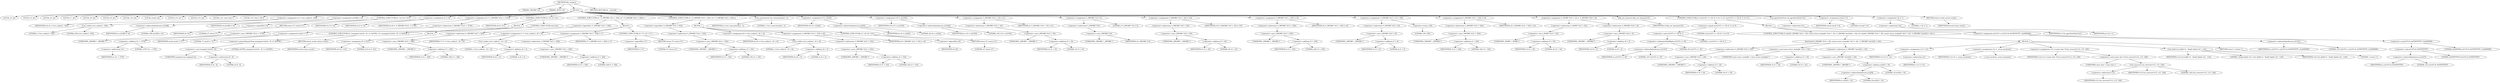 digraph tftp_connect {  
"1000113" [label = "(METHOD,tftp_connect)" ]
"1000114" [label = "(PARAM,_DWORD *a1)" ]
"1000115" [label = "(PARAM,_BYTE *a2)" ]
"1000116" [label = "(BLOCK,,)" ]
"1000117" [label = "(LOCAL,v4: int)" ]
"1000118" [label = "(LOCAL,v5: int)" ]
"1000119" [label = "(LOCAL,v6: int)" ]
"1000120" [label = "(LOCAL,v7: int)" ]
"1000121" [label = "(LOCAL,v8: int)" ]
"1000122" [label = "(LOCAL,v9: int)" ]
"1000123" [label = "(LOCAL,v10: int)" ]
"1000124" [label = "(LOCAL,result: int)" ]
"1000125" [label = "(LOCAL,v12: int *)" ]
"1000126" [label = "(LOCAL,v13: int)" ]
"1000127" [label = "(LOCAL,v14: const char *)" ]
"1000128" [label = "(LOCAL,v15: char [ 128 ])" ]
"1000129" [label = "(<operator>.assignment,v4 = Curl_ccalloc(1, 336))" ]
"1000130" [label = "(IDENTIFIER,v4,v4 = Curl_ccalloc(1, 336))" ]
"1000131" [label = "(Curl_ccalloc,Curl_ccalloc(1, 336))" ]
"1000132" [label = "(LITERAL,1,Curl_ccalloc(1, 336))" ]
"1000133" [label = "(LITERAL,336,Curl_ccalloc(1, 336))" ]
"1000134" [label = "(<operator>.assignment,a1[188] = v4)" ]
"1000135" [label = "(<operator>.indirectIndexAccess,a1[188])" ]
"1000136" [label = "(IDENTIFIER,a1,a1[188] = v4)" ]
"1000137" [label = "(LITERAL,188,a1[188] = v4)" ]
"1000138" [label = "(IDENTIFIER,v4,a1[188] = v4)" ]
"1000139" [label = "(CONTROL_STRUCTURE,if ( !v4 ),if ( !v4 ))" ]
"1000140" [label = "(<operator>.logicalNot,!v4)" ]
"1000141" [label = "(IDENTIFIER,v4,!v4)" ]
"1000142" [label = "(RETURN,return 27;,return 27;)" ]
"1000143" [label = "(LITERAL,27,return 27;)" ]
"1000144" [label = "(<operator>.assignment,v5 = v4)" ]
"1000145" [label = "(IDENTIFIER,v5,v5 = v4)" ]
"1000146" [label = "(IDENTIFIER,v4,v5 = v4)" ]
"1000147" [label = "(<operator>.assignment,v6 = *(_DWORD *)(*a1 + 1576))" ]
"1000148" [label = "(IDENTIFIER,v6,v6 = *(_DWORD *)(*a1 + 1576))" ]
"1000149" [label = "(<operator>.indirection,*(_DWORD *)(*a1 + 1576))" ]
"1000150" [label = "(<operator>.cast,(_DWORD *)(*a1 + 1576))" ]
"1000151" [label = "(UNKNOWN,_DWORD *,_DWORD *)" ]
"1000152" [label = "(<operator>.addition,*a1 + 1576)" ]
"1000153" [label = "(<operator>.indirection,*a1)" ]
"1000154" [label = "(IDENTIFIER,a1,*a1 + 1576)" ]
"1000155" [label = "(LITERAL,1576,*a1 + 1576)" ]
"1000156" [label = "(CONTROL_STRUCTURE,if ( v6 ),if ( v6 ))" ]
"1000157" [label = "(IDENTIFIER,v6,if ( v6 ))" ]
"1000158" [label = "(BLOCK,,)" ]
"1000159" [label = "(<operator>.assignment,result = 71)" ]
"1000160" [label = "(IDENTIFIER,result,result = 71)" ]
"1000161" [label = "(LITERAL,71,result = 71)" ]
"1000162" [label = "(CONTROL_STRUCTURE,if ( (unsigned int)(v6 - 8) >= 0xFFB1 ),if ( (unsigned int)(v6 - 8) >= 0xFFB1 ))" ]
"1000163" [label = "(<operator>.greaterEqualsThan,(unsigned int)(v6 - 8) >= 0xFFB1)" ]
"1000164" [label = "(<operator>.cast,(unsigned int)(v6 - 8))" ]
"1000165" [label = "(UNKNOWN,unsigned int,unsigned int)" ]
"1000166" [label = "(<operator>.subtraction,v6 - 8)" ]
"1000167" [label = "(IDENTIFIER,v6,v6 - 8)" ]
"1000168" [label = "(LITERAL,8,v6 - 8)" ]
"1000169" [label = "(LITERAL,0xFFB1,(unsigned int)(v6 - 8) >= 0xFFB1)" ]
"1000170" [label = "(RETURN,return result;,return result;)" ]
"1000171" [label = "(IDENTIFIER,result,return result;)" ]
"1000172" [label = "(CONTROL_STRUCTURE,else,else)" ]
"1000173" [label = "(BLOCK,,)" ]
"1000174" [label = "(<operator>.assignment,v6 = 512)" ]
"1000175" [label = "(IDENTIFIER,v6,v6 = 512)" ]
"1000176" [label = "(LITERAL,512,v6 = 512)" ]
"1000177" [label = "(CONTROL_STRUCTURE,if ( !*(_DWORD *)(v5 + 328) ),if ( !*(_DWORD *)(v5 + 328) ))" ]
"1000178" [label = "(<operator>.logicalNot,!*(_DWORD *)(v5 + 328))" ]
"1000179" [label = "(<operator>.indirection,*(_DWORD *)(v5 + 328))" ]
"1000180" [label = "(<operator>.cast,(_DWORD *)(v5 + 328))" ]
"1000181" [label = "(UNKNOWN,_DWORD *,_DWORD *)" ]
"1000182" [label = "(<operator>.addition,v5 + 328)" ]
"1000183" [label = "(IDENTIFIER,v5,v5 + 328)" ]
"1000184" [label = "(LITERAL,328,v5 + 328)" ]
"1000185" [label = "(BLOCK,,)" ]
"1000186" [label = "(<operator>.assignment,v7 = Curl_ccalloc(1, v6 + 4))" ]
"1000187" [label = "(IDENTIFIER,v7,v7 = Curl_ccalloc(1, v6 + 4))" ]
"1000188" [label = "(Curl_ccalloc,Curl_ccalloc(1, v6 + 4))" ]
"1000189" [label = "(LITERAL,1,Curl_ccalloc(1, v6 + 4))" ]
"1000190" [label = "(<operator>.addition,v6 + 4)" ]
"1000191" [label = "(IDENTIFIER,v6,v6 + 4)" ]
"1000192" [label = "(LITERAL,4,v6 + 4)" ]
"1000193" [label = "(<operator>.assignment,*(_DWORD *)(v5 + 328) = v7)" ]
"1000194" [label = "(<operator>.indirection,*(_DWORD *)(v5 + 328))" ]
"1000195" [label = "(<operator>.cast,(_DWORD *)(v5 + 328))" ]
"1000196" [label = "(UNKNOWN,_DWORD *,_DWORD *)" ]
"1000197" [label = "(<operator>.addition,v5 + 328)" ]
"1000198" [label = "(IDENTIFIER,v5,v5 + 328)" ]
"1000199" [label = "(LITERAL,328,v5 + 328)" ]
"1000200" [label = "(IDENTIFIER,v7,*(_DWORD *)(v5 + 328) = v7)" ]
"1000201" [label = "(CONTROL_STRUCTURE,if ( !v7 ),if ( !v7 ))" ]
"1000202" [label = "(<operator>.logicalNot,!v7)" ]
"1000203" [label = "(IDENTIFIER,v7,!v7)" ]
"1000204" [label = "(RETURN,return 27;,return 27;)" ]
"1000205" [label = "(LITERAL,27,return 27;)" ]
"1000206" [label = "(CONTROL_STRUCTURE,if ( !*(_DWORD *)(v5 + 332) ),if ( !*(_DWORD *)(v5 + 332) ))" ]
"1000207" [label = "(<operator>.logicalNot,!*(_DWORD *)(v5 + 332))" ]
"1000208" [label = "(<operator>.indirection,*(_DWORD *)(v5 + 332))" ]
"1000209" [label = "(<operator>.cast,(_DWORD *)(v5 + 332))" ]
"1000210" [label = "(UNKNOWN,_DWORD *,_DWORD *)" ]
"1000211" [label = "(<operator>.addition,v5 + 332)" ]
"1000212" [label = "(IDENTIFIER,v5,v5 + 332)" ]
"1000213" [label = "(LITERAL,332,v5 + 332)" ]
"1000214" [label = "(BLOCK,,)" ]
"1000215" [label = "(<operator>.assignment,v8 = Curl_ccalloc(1, v6 + 4))" ]
"1000216" [label = "(IDENTIFIER,v8,v8 = Curl_ccalloc(1, v6 + 4))" ]
"1000217" [label = "(Curl_ccalloc,Curl_ccalloc(1, v6 + 4))" ]
"1000218" [label = "(LITERAL,1,Curl_ccalloc(1, v6 + 4))" ]
"1000219" [label = "(<operator>.addition,v6 + 4)" ]
"1000220" [label = "(IDENTIFIER,v6,v6 + 4)" ]
"1000221" [label = "(LITERAL,4,v6 + 4)" ]
"1000222" [label = "(<operator>.assignment,*(_DWORD *)(v5 + 332) = v8)" ]
"1000223" [label = "(<operator>.indirection,*(_DWORD *)(v5 + 332))" ]
"1000224" [label = "(<operator>.cast,(_DWORD *)(v5 + 332))" ]
"1000225" [label = "(UNKNOWN,_DWORD *,_DWORD *)" ]
"1000226" [label = "(<operator>.addition,v5 + 332)" ]
"1000227" [label = "(IDENTIFIER,v5,v5 + 332)" ]
"1000228" [label = "(LITERAL,332,v5 + 332)" ]
"1000229" [label = "(IDENTIFIER,v8,*(_DWORD *)(v5 + 332) = v8)" ]
"1000230" [label = "(CONTROL_STRUCTURE,if ( !v8 ),if ( !v8 ))" ]
"1000231" [label = "(<operator>.logicalNot,!v8)" ]
"1000232" [label = "(IDENTIFIER,v8,!v8)" ]
"1000233" [label = "(RETURN,return 27;,return 27;)" ]
"1000234" [label = "(LITERAL,27,return 27;)" ]
"1000235" [label = "(Curl_conncontrol,Curl_conncontrol(a1, 1))" ]
"1000236" [label = "(IDENTIFIER,a1,Curl_conncontrol(a1, 1))" ]
"1000237" [label = "(LITERAL,1,Curl_conncontrol(a1, 1))" ]
"1000238" [label = "(<operator>.assignment,v9 = a1[20])" ]
"1000239" [label = "(IDENTIFIER,v9,v9 = a1[20])" ]
"1000240" [label = "(<operator>.indirectIndexAccess,a1[20])" ]
"1000241" [label = "(IDENTIFIER,a1,v9 = a1[20])" ]
"1000242" [label = "(LITERAL,20,v9 = a1[20])" ]
"1000243" [label = "(<operator>.assignment,v10 = a1[105])" ]
"1000244" [label = "(IDENTIFIER,v10,v10 = a1[105])" ]
"1000245" [label = "(<operator>.indirectIndexAccess,a1[105])" ]
"1000246" [label = "(IDENTIFIER,a1,v10 = a1[105])" ]
"1000247" [label = "(LITERAL,105,v10 = a1[105])" ]
"1000248" [label = "(<operator>.assignment,*(_DWORD *)(v5 + 16) = a1)" ]
"1000249" [label = "(<operator>.indirection,*(_DWORD *)(v5 + 16))" ]
"1000250" [label = "(<operator>.cast,(_DWORD *)(v5 + 16))" ]
"1000251" [label = "(UNKNOWN,_DWORD *,_DWORD *)" ]
"1000252" [label = "(<operator>.addition,v5 + 16)" ]
"1000253" [label = "(IDENTIFIER,v5,v5 + 16)" ]
"1000254" [label = "(LITERAL,16,v5 + 16)" ]
"1000255" [label = "(IDENTIFIER,a1,*(_DWORD *)(v5 + 16) = a1)" ]
"1000256" [label = "(<operator>.assignment,*(_DWORD *)v5 = 0)" ]
"1000257" [label = "(<operator>.indirection,*(_DWORD *)v5)" ]
"1000258" [label = "(<operator>.cast,(_DWORD *)v5)" ]
"1000259" [label = "(UNKNOWN,_DWORD *,_DWORD *)" ]
"1000260" [label = "(IDENTIFIER,v5,(_DWORD *)v5)" ]
"1000261" [label = "(LITERAL,0,*(_DWORD *)v5 = 0)" ]
"1000262" [label = "(<operator>.assignment,*(_DWORD *)(v5 + 20) = v10)" ]
"1000263" [label = "(<operator>.indirection,*(_DWORD *)(v5 + 20))" ]
"1000264" [label = "(<operator>.cast,(_DWORD *)(v5 + 20))" ]
"1000265" [label = "(UNKNOWN,_DWORD *,_DWORD *)" ]
"1000266" [label = "(<operator>.addition,v5 + 20)" ]
"1000267" [label = "(IDENTIFIER,v5,v5 + 20)" ]
"1000268" [label = "(LITERAL,20,v5 + 20)" ]
"1000269" [label = "(IDENTIFIER,v10,*(_DWORD *)(v5 + 20) = v10)" ]
"1000270" [label = "(<operator>.assignment,*(_DWORD *)(v5 + 320) = v6)" ]
"1000271" [label = "(<operator>.indirection,*(_DWORD *)(v5 + 320))" ]
"1000272" [label = "(<operator>.cast,(_DWORD *)(v5 + 320))" ]
"1000273" [label = "(UNKNOWN,_DWORD *,_DWORD *)" ]
"1000274" [label = "(<operator>.addition,v5 + 320)" ]
"1000275" [label = "(IDENTIFIER,v5,v5 + 320)" ]
"1000276" [label = "(LITERAL,320,v5 + 320)" ]
"1000277" [label = "(IDENTIFIER,v6,*(_DWORD *)(v5 + 320) = v6)" ]
"1000278" [label = "(<operator>.assignment,*(_DWORD *)(v5 + 8) = -100)" ]
"1000279" [label = "(<operator>.indirection,*(_DWORD *)(v5 + 8))" ]
"1000280" [label = "(<operator>.cast,(_DWORD *)(v5 + 8))" ]
"1000281" [label = "(UNKNOWN,_DWORD *,_DWORD *)" ]
"1000282" [label = "(<operator>.addition,v5 + 8)" ]
"1000283" [label = "(IDENTIFIER,v5,v5 + 8)" ]
"1000284" [label = "(LITERAL,8,v5 + 8)" ]
"1000285" [label = "(<operator>.minus,-100)" ]
"1000286" [label = "(LITERAL,100,-100)" ]
"1000287" [label = "(<operator>.assignment,*(_DWORD *)(v5 + 324) = v6)" ]
"1000288" [label = "(<operator>.indirection,*(_DWORD *)(v5 + 324))" ]
"1000289" [label = "(<operator>.cast,(_DWORD *)(v5 + 324))" ]
"1000290" [label = "(UNKNOWN,_DWORD *,_DWORD *)" ]
"1000291" [label = "(<operator>.addition,v5 + 324)" ]
"1000292" [label = "(IDENTIFIER,v5,v5 + 324)" ]
"1000293" [label = "(LITERAL,324,v5 + 324)" ]
"1000294" [label = "(IDENTIFIER,v6,*(_DWORD *)(v5 + 324) = v6)" ]
"1000295" [label = "(<operator>.assignment,*(_WORD *)(v5 + 52) = *(_DWORD *)(v9 + 4))" ]
"1000296" [label = "(<operator>.indirection,*(_WORD *)(v5 + 52))" ]
"1000297" [label = "(<operator>.cast,(_WORD *)(v5 + 52))" ]
"1000298" [label = "(UNKNOWN,_WORD *,_WORD *)" ]
"1000299" [label = "(<operator>.addition,v5 + 52)" ]
"1000300" [label = "(IDENTIFIER,v5,v5 + 52)" ]
"1000301" [label = "(LITERAL,52,v5 + 52)" ]
"1000302" [label = "(<operator>.indirection,*(_DWORD *)(v9 + 4))" ]
"1000303" [label = "(<operator>.cast,(_DWORD *)(v9 + 4))" ]
"1000304" [label = "(UNKNOWN,_DWORD *,_DWORD *)" ]
"1000305" [label = "(<operator>.addition,v9 + 4)" ]
"1000306" [label = "(IDENTIFIER,v9,v9 + 4)" ]
"1000307" [label = "(LITERAL,4,v9 + 4)" ]
"1000308" [label = "(tftp_set_timeouts,tftp_set_timeouts(v5))" ]
"1000309" [label = "(IDENTIFIER,v5,tftp_set_timeouts(v5))" ]
"1000310" [label = "(CONTROL_STRUCTURE,if ( ((a1[147] >> 25) & 1) == 0 ),if ( ((a1[147] >> 25) & 1) == 0 ))" ]
"1000311" [label = "(<operator>.equals,((a1[147] >> 25) & 1) == 0)" ]
"1000312" [label = "(<operator>.and,(a1[147] >> 25) & 1)" ]
"1000313" [label = "(<operator>.arithmeticShiftRight,a1[147] >> 25)" ]
"1000314" [label = "(<operator>.indirectIndexAccess,a1[147])" ]
"1000315" [label = "(IDENTIFIER,a1,a1[147] >> 25)" ]
"1000316" [label = "(LITERAL,147,a1[147] >> 25)" ]
"1000317" [label = "(LITERAL,25,a1[147] >> 25)" ]
"1000318" [label = "(LITERAL,1,(a1[147] >> 25) & 1)" ]
"1000319" [label = "(LITERAL,0,((a1[147] >> 25) & 1) == 0)" ]
"1000320" [label = "(BLOCK,,)" ]
"1000321" [label = "(CONTROL_STRUCTURE,if ( bind(*(_DWORD *)(v5 + 20), (const struct sockaddr *)(v5 + 52), *(_DWORD *)(a1[20] + 16)) ),if ( bind(*(_DWORD *)(v5 + 20), (const struct sockaddr *)(v5 + 52), *(_DWORD *)(a1[20] + 16)) ))" ]
"1000322" [label = "(bind,bind(*(_DWORD *)(v5 + 20), (const struct sockaddr *)(v5 + 52), *(_DWORD *)(a1[20] + 16)))" ]
"1000323" [label = "(<operator>.indirection,*(_DWORD *)(v5 + 20))" ]
"1000324" [label = "(<operator>.cast,(_DWORD *)(v5 + 20))" ]
"1000325" [label = "(UNKNOWN,_DWORD *,_DWORD *)" ]
"1000326" [label = "(<operator>.addition,v5 + 20)" ]
"1000327" [label = "(IDENTIFIER,v5,v5 + 20)" ]
"1000328" [label = "(LITERAL,20,v5 + 20)" ]
"1000329" [label = "(<operator>.cast,(const struct sockaddr *)(v5 + 52))" ]
"1000330" [label = "(UNKNOWN,const struct sockaddr *,const struct sockaddr *)" ]
"1000331" [label = "(<operator>.addition,v5 + 52)" ]
"1000332" [label = "(IDENTIFIER,v5,v5 + 52)" ]
"1000333" [label = "(LITERAL,52,v5 + 52)" ]
"1000334" [label = "(<operator>.indirection,*(_DWORD *)(a1[20] + 16))" ]
"1000335" [label = "(<operator>.cast,(_DWORD *)(a1[20] + 16))" ]
"1000336" [label = "(UNKNOWN,_DWORD *,_DWORD *)" ]
"1000337" [label = "(<operator>.addition,a1[20] + 16)" ]
"1000338" [label = "(<operator>.indirectIndexAccess,a1[20])" ]
"1000339" [label = "(IDENTIFIER,a1,a1[20] + 16)" ]
"1000340" [label = "(LITERAL,20,a1[20] + 16)" ]
"1000341" [label = "(LITERAL,16,a1[20] + 16)" ]
"1000342" [label = "(BLOCK,,)" ]
"1000343" [label = "(<operator>.assignment,v13 = *a1)" ]
"1000344" [label = "(IDENTIFIER,v13,v13 = *a1)" ]
"1000345" [label = "(<operator>.indirection,*a1)" ]
"1000346" [label = "(IDENTIFIER,a1,v13 = *a1)" ]
"1000347" [label = "(<operator>.assignment,v12 = _errno_location())" ]
"1000348" [label = "(IDENTIFIER,v12,v12 = _errno_location())" ]
"1000349" [label = "(_errno_location,_errno_location())" ]
"1000350" [label = "(<operator>.assignment,v14 = (const char *)Curl_strerror(*v12, v15, 128))" ]
"1000351" [label = "(IDENTIFIER,v14,v14 = (const char *)Curl_strerror(*v12, v15, 128))" ]
"1000352" [label = "(<operator>.cast,(const char *)Curl_strerror(*v12, v15, 128))" ]
"1000353" [label = "(UNKNOWN,const char *,const char *)" ]
"1000354" [label = "(Curl_strerror,Curl_strerror(*v12, v15, 128))" ]
"1000355" [label = "(<operator>.indirection,*v12)" ]
"1000356" [label = "(IDENTIFIER,v12,Curl_strerror(*v12, v15, 128))" ]
"1000357" [label = "(IDENTIFIER,v15,Curl_strerror(*v12, v15, 128))" ]
"1000358" [label = "(LITERAL,128,Curl_strerror(*v12, v15, 128))" ]
"1000359" [label = "(Curl_failf,Curl_failf(v13, \"bind() failed; %s\", v14))" ]
"1000360" [label = "(IDENTIFIER,v13,Curl_failf(v13, \"bind() failed; %s\", v14))" ]
"1000361" [label = "(LITERAL,\"bind() failed; %s\",Curl_failf(v13, \"bind() failed; %s\", v14))" ]
"1000362" [label = "(IDENTIFIER,v14,Curl_failf(v13, \"bind() failed; %s\", v14))" ]
"1000363" [label = "(RETURN,return 7;,return 7;)" ]
"1000364" [label = "(LITERAL,7,return 7;)" ]
"1000365" [label = "(<operator>.assignment,a1[147] = a1[147] & 0xFDFFFFFF | 0x2000000)" ]
"1000366" [label = "(<operator>.indirectIndexAccess,a1[147])" ]
"1000367" [label = "(IDENTIFIER,a1,a1[147] = a1[147] & 0xFDFFFFFF | 0x2000000)" ]
"1000368" [label = "(LITERAL,147,a1[147] = a1[147] & 0xFDFFFFFF | 0x2000000)" ]
"1000369" [label = "(<operator>.or,a1[147] & 0xFDFFFFFF | 0x2000000)" ]
"1000370" [label = "(<operator>.and,a1[147] & 0xFDFFFFFF)" ]
"1000371" [label = "(<operator>.indirectIndexAccess,a1[147])" ]
"1000372" [label = "(IDENTIFIER,a1,a1[147] & 0xFDFFFFFF)" ]
"1000373" [label = "(LITERAL,147,a1[147] & 0xFDFFFFFF)" ]
"1000374" [label = "(LITERAL,0xFDFFFFFF,a1[147] & 0xFDFFFFFF)" ]
"1000375" [label = "(LITERAL,0x2000000,a1[147] & 0xFDFFFFFF | 0x2000000)" ]
"1000376" [label = "(Curl_pgrsStartNow,Curl_pgrsStartNow(*a1))" ]
"1000377" [label = "(<operator>.indirection,*a1)" ]
"1000378" [label = "(IDENTIFIER,a1,Curl_pgrsStartNow(*a1))" ]
"1000379" [label = "(<operator>.assignment,result = 0)" ]
"1000380" [label = "(IDENTIFIER,result,result = 0)" ]
"1000381" [label = "(LITERAL,0,result = 0)" ]
"1000382" [label = "(<operator>.assignment,*a2 = 1)" ]
"1000383" [label = "(<operator>.indirection,*a2)" ]
"1000384" [label = "(IDENTIFIER,a2,*a2 = 1)" ]
"1000385" [label = "(LITERAL,1,*a2 = 1)" ]
"1000386" [label = "(RETURN,return result;,return result;)" ]
"1000387" [label = "(IDENTIFIER,result,return result;)" ]
"1000388" [label = "(METHOD_RETURN,int __fastcall)" ]
  "1000113" -> "1000114" 
  "1000113" -> "1000115" 
  "1000113" -> "1000116" 
  "1000113" -> "1000388" 
  "1000116" -> "1000117" 
  "1000116" -> "1000118" 
  "1000116" -> "1000119" 
  "1000116" -> "1000120" 
  "1000116" -> "1000121" 
  "1000116" -> "1000122" 
  "1000116" -> "1000123" 
  "1000116" -> "1000124" 
  "1000116" -> "1000125" 
  "1000116" -> "1000126" 
  "1000116" -> "1000127" 
  "1000116" -> "1000128" 
  "1000116" -> "1000129" 
  "1000116" -> "1000134" 
  "1000116" -> "1000139" 
  "1000116" -> "1000144" 
  "1000116" -> "1000147" 
  "1000116" -> "1000156" 
  "1000116" -> "1000177" 
  "1000116" -> "1000206" 
  "1000116" -> "1000235" 
  "1000116" -> "1000238" 
  "1000116" -> "1000243" 
  "1000116" -> "1000248" 
  "1000116" -> "1000256" 
  "1000116" -> "1000262" 
  "1000116" -> "1000270" 
  "1000116" -> "1000278" 
  "1000116" -> "1000287" 
  "1000116" -> "1000295" 
  "1000116" -> "1000308" 
  "1000116" -> "1000310" 
  "1000116" -> "1000376" 
  "1000116" -> "1000379" 
  "1000116" -> "1000382" 
  "1000116" -> "1000386" 
  "1000129" -> "1000130" 
  "1000129" -> "1000131" 
  "1000131" -> "1000132" 
  "1000131" -> "1000133" 
  "1000134" -> "1000135" 
  "1000134" -> "1000138" 
  "1000135" -> "1000136" 
  "1000135" -> "1000137" 
  "1000139" -> "1000140" 
  "1000139" -> "1000142" 
  "1000140" -> "1000141" 
  "1000142" -> "1000143" 
  "1000144" -> "1000145" 
  "1000144" -> "1000146" 
  "1000147" -> "1000148" 
  "1000147" -> "1000149" 
  "1000149" -> "1000150" 
  "1000150" -> "1000151" 
  "1000150" -> "1000152" 
  "1000152" -> "1000153" 
  "1000152" -> "1000155" 
  "1000153" -> "1000154" 
  "1000156" -> "1000157" 
  "1000156" -> "1000158" 
  "1000156" -> "1000172" 
  "1000158" -> "1000159" 
  "1000158" -> "1000162" 
  "1000159" -> "1000160" 
  "1000159" -> "1000161" 
  "1000162" -> "1000163" 
  "1000162" -> "1000170" 
  "1000163" -> "1000164" 
  "1000163" -> "1000169" 
  "1000164" -> "1000165" 
  "1000164" -> "1000166" 
  "1000166" -> "1000167" 
  "1000166" -> "1000168" 
  "1000170" -> "1000171" 
  "1000172" -> "1000173" 
  "1000173" -> "1000174" 
  "1000174" -> "1000175" 
  "1000174" -> "1000176" 
  "1000177" -> "1000178" 
  "1000177" -> "1000185" 
  "1000178" -> "1000179" 
  "1000179" -> "1000180" 
  "1000180" -> "1000181" 
  "1000180" -> "1000182" 
  "1000182" -> "1000183" 
  "1000182" -> "1000184" 
  "1000185" -> "1000186" 
  "1000185" -> "1000193" 
  "1000185" -> "1000201" 
  "1000186" -> "1000187" 
  "1000186" -> "1000188" 
  "1000188" -> "1000189" 
  "1000188" -> "1000190" 
  "1000190" -> "1000191" 
  "1000190" -> "1000192" 
  "1000193" -> "1000194" 
  "1000193" -> "1000200" 
  "1000194" -> "1000195" 
  "1000195" -> "1000196" 
  "1000195" -> "1000197" 
  "1000197" -> "1000198" 
  "1000197" -> "1000199" 
  "1000201" -> "1000202" 
  "1000201" -> "1000204" 
  "1000202" -> "1000203" 
  "1000204" -> "1000205" 
  "1000206" -> "1000207" 
  "1000206" -> "1000214" 
  "1000207" -> "1000208" 
  "1000208" -> "1000209" 
  "1000209" -> "1000210" 
  "1000209" -> "1000211" 
  "1000211" -> "1000212" 
  "1000211" -> "1000213" 
  "1000214" -> "1000215" 
  "1000214" -> "1000222" 
  "1000214" -> "1000230" 
  "1000215" -> "1000216" 
  "1000215" -> "1000217" 
  "1000217" -> "1000218" 
  "1000217" -> "1000219" 
  "1000219" -> "1000220" 
  "1000219" -> "1000221" 
  "1000222" -> "1000223" 
  "1000222" -> "1000229" 
  "1000223" -> "1000224" 
  "1000224" -> "1000225" 
  "1000224" -> "1000226" 
  "1000226" -> "1000227" 
  "1000226" -> "1000228" 
  "1000230" -> "1000231" 
  "1000230" -> "1000233" 
  "1000231" -> "1000232" 
  "1000233" -> "1000234" 
  "1000235" -> "1000236" 
  "1000235" -> "1000237" 
  "1000238" -> "1000239" 
  "1000238" -> "1000240" 
  "1000240" -> "1000241" 
  "1000240" -> "1000242" 
  "1000243" -> "1000244" 
  "1000243" -> "1000245" 
  "1000245" -> "1000246" 
  "1000245" -> "1000247" 
  "1000248" -> "1000249" 
  "1000248" -> "1000255" 
  "1000249" -> "1000250" 
  "1000250" -> "1000251" 
  "1000250" -> "1000252" 
  "1000252" -> "1000253" 
  "1000252" -> "1000254" 
  "1000256" -> "1000257" 
  "1000256" -> "1000261" 
  "1000257" -> "1000258" 
  "1000258" -> "1000259" 
  "1000258" -> "1000260" 
  "1000262" -> "1000263" 
  "1000262" -> "1000269" 
  "1000263" -> "1000264" 
  "1000264" -> "1000265" 
  "1000264" -> "1000266" 
  "1000266" -> "1000267" 
  "1000266" -> "1000268" 
  "1000270" -> "1000271" 
  "1000270" -> "1000277" 
  "1000271" -> "1000272" 
  "1000272" -> "1000273" 
  "1000272" -> "1000274" 
  "1000274" -> "1000275" 
  "1000274" -> "1000276" 
  "1000278" -> "1000279" 
  "1000278" -> "1000285" 
  "1000279" -> "1000280" 
  "1000280" -> "1000281" 
  "1000280" -> "1000282" 
  "1000282" -> "1000283" 
  "1000282" -> "1000284" 
  "1000285" -> "1000286" 
  "1000287" -> "1000288" 
  "1000287" -> "1000294" 
  "1000288" -> "1000289" 
  "1000289" -> "1000290" 
  "1000289" -> "1000291" 
  "1000291" -> "1000292" 
  "1000291" -> "1000293" 
  "1000295" -> "1000296" 
  "1000295" -> "1000302" 
  "1000296" -> "1000297" 
  "1000297" -> "1000298" 
  "1000297" -> "1000299" 
  "1000299" -> "1000300" 
  "1000299" -> "1000301" 
  "1000302" -> "1000303" 
  "1000303" -> "1000304" 
  "1000303" -> "1000305" 
  "1000305" -> "1000306" 
  "1000305" -> "1000307" 
  "1000308" -> "1000309" 
  "1000310" -> "1000311" 
  "1000310" -> "1000320" 
  "1000311" -> "1000312" 
  "1000311" -> "1000319" 
  "1000312" -> "1000313" 
  "1000312" -> "1000318" 
  "1000313" -> "1000314" 
  "1000313" -> "1000317" 
  "1000314" -> "1000315" 
  "1000314" -> "1000316" 
  "1000320" -> "1000321" 
  "1000320" -> "1000365" 
  "1000321" -> "1000322" 
  "1000321" -> "1000342" 
  "1000322" -> "1000323" 
  "1000322" -> "1000329" 
  "1000322" -> "1000334" 
  "1000323" -> "1000324" 
  "1000324" -> "1000325" 
  "1000324" -> "1000326" 
  "1000326" -> "1000327" 
  "1000326" -> "1000328" 
  "1000329" -> "1000330" 
  "1000329" -> "1000331" 
  "1000331" -> "1000332" 
  "1000331" -> "1000333" 
  "1000334" -> "1000335" 
  "1000335" -> "1000336" 
  "1000335" -> "1000337" 
  "1000337" -> "1000338" 
  "1000337" -> "1000341" 
  "1000338" -> "1000339" 
  "1000338" -> "1000340" 
  "1000342" -> "1000343" 
  "1000342" -> "1000347" 
  "1000342" -> "1000350" 
  "1000342" -> "1000359" 
  "1000342" -> "1000363" 
  "1000343" -> "1000344" 
  "1000343" -> "1000345" 
  "1000345" -> "1000346" 
  "1000347" -> "1000348" 
  "1000347" -> "1000349" 
  "1000350" -> "1000351" 
  "1000350" -> "1000352" 
  "1000352" -> "1000353" 
  "1000352" -> "1000354" 
  "1000354" -> "1000355" 
  "1000354" -> "1000357" 
  "1000354" -> "1000358" 
  "1000355" -> "1000356" 
  "1000359" -> "1000360" 
  "1000359" -> "1000361" 
  "1000359" -> "1000362" 
  "1000363" -> "1000364" 
  "1000365" -> "1000366" 
  "1000365" -> "1000369" 
  "1000366" -> "1000367" 
  "1000366" -> "1000368" 
  "1000369" -> "1000370" 
  "1000369" -> "1000375" 
  "1000370" -> "1000371" 
  "1000370" -> "1000374" 
  "1000371" -> "1000372" 
  "1000371" -> "1000373" 
  "1000376" -> "1000377" 
  "1000377" -> "1000378" 
  "1000379" -> "1000380" 
  "1000379" -> "1000381" 
  "1000382" -> "1000383" 
  "1000382" -> "1000385" 
  "1000383" -> "1000384" 
  "1000386" -> "1000387" 
}
